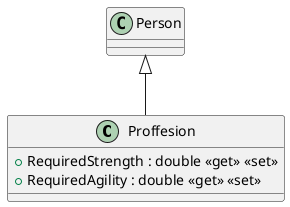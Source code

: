 @startuml
class Proffesion {
    + RequiredStrength : double <<get>> <<set>>
    + RequiredAgility : double <<get>> <<set>>
}
Person <|-- Proffesion
@enduml
